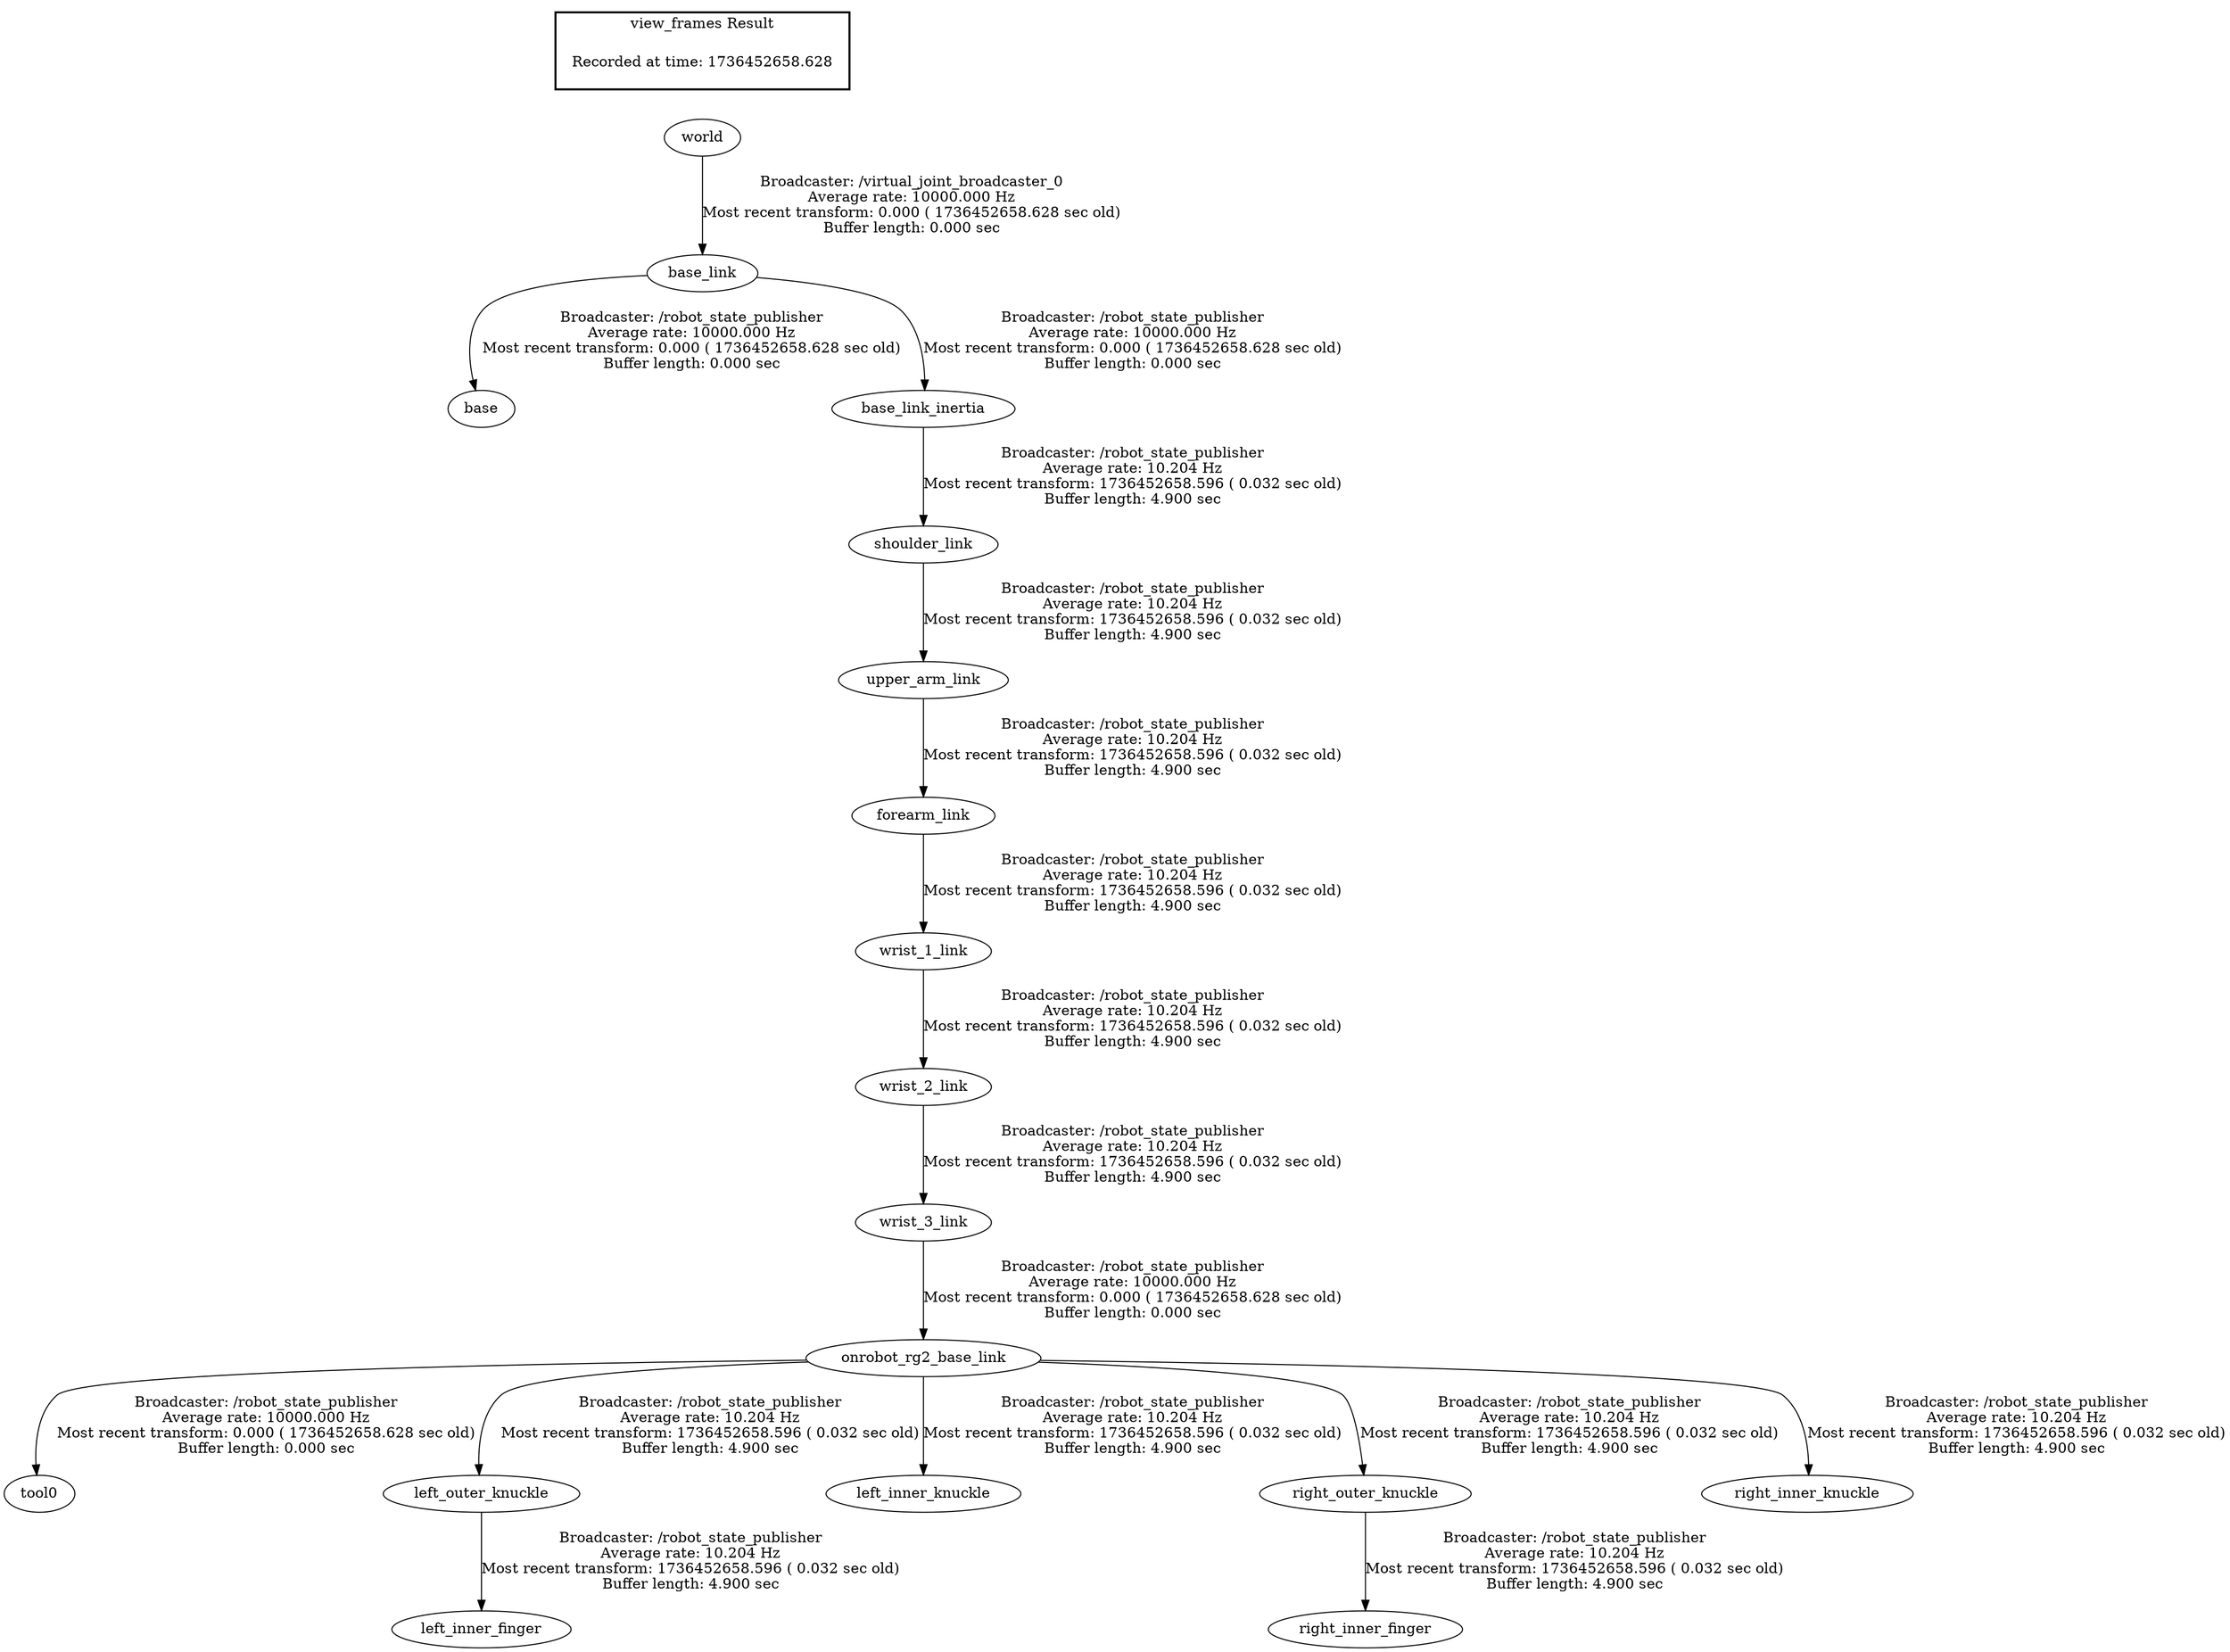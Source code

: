 digraph G {
"world" -> "base_link"[label="Broadcaster: /virtual_joint_broadcaster_0\nAverage rate: 10000.000 Hz\nMost recent transform: 0.000 ( 1736452658.628 sec old)\nBuffer length: 0.000 sec\n"];
"base_link" -> "base"[label="Broadcaster: /robot_state_publisher\nAverage rate: 10000.000 Hz\nMost recent transform: 0.000 ( 1736452658.628 sec old)\nBuffer length: 0.000 sec\n"];
"base_link" -> "base_link_inertia"[label="Broadcaster: /robot_state_publisher\nAverage rate: 10000.000 Hz\nMost recent transform: 0.000 ( 1736452658.628 sec old)\nBuffer length: 0.000 sec\n"];
"onrobot_rg2_base_link" -> "tool0"[label="Broadcaster: /robot_state_publisher\nAverage rate: 10000.000 Hz\nMost recent transform: 0.000 ( 1736452658.628 sec old)\nBuffer length: 0.000 sec\n"];
"wrist_3_link" -> "onrobot_rg2_base_link"[label="Broadcaster: /robot_state_publisher\nAverage rate: 10000.000 Hz\nMost recent transform: 0.000 ( 1736452658.628 sec old)\nBuffer length: 0.000 sec\n"];
"wrist_2_link" -> "wrist_3_link"[label="Broadcaster: /robot_state_publisher\nAverage rate: 10.204 Hz\nMost recent transform: 1736452658.596 ( 0.032 sec old)\nBuffer length: 4.900 sec\n"];
"upper_arm_link" -> "forearm_link"[label="Broadcaster: /robot_state_publisher\nAverage rate: 10.204 Hz\nMost recent transform: 1736452658.596 ( 0.032 sec old)\nBuffer length: 4.900 sec\n"];
"shoulder_link" -> "upper_arm_link"[label="Broadcaster: /robot_state_publisher\nAverage rate: 10.204 Hz\nMost recent transform: 1736452658.596 ( 0.032 sec old)\nBuffer length: 4.900 sec\n"];
"onrobot_rg2_base_link" -> "left_outer_knuckle"[label="Broadcaster: /robot_state_publisher\nAverage rate: 10.204 Hz\nMost recent transform: 1736452658.596 ( 0.032 sec old)\nBuffer length: 4.900 sec\n"];
"left_outer_knuckle" -> "left_inner_finger"[label="Broadcaster: /robot_state_publisher\nAverage rate: 10.204 Hz\nMost recent transform: 1736452658.596 ( 0.032 sec old)\nBuffer length: 4.900 sec\n"];
"onrobot_rg2_base_link" -> "left_inner_knuckle"[label="Broadcaster: /robot_state_publisher\nAverage rate: 10.204 Hz\nMost recent transform: 1736452658.596 ( 0.032 sec old)\nBuffer length: 4.900 sec\n"];
"right_outer_knuckle" -> "right_inner_finger"[label="Broadcaster: /robot_state_publisher\nAverage rate: 10.204 Hz\nMost recent transform: 1736452658.596 ( 0.032 sec old)\nBuffer length: 4.900 sec\n"];
"onrobot_rg2_base_link" -> "right_outer_knuckle"[label="Broadcaster: /robot_state_publisher\nAverage rate: 10.204 Hz\nMost recent transform: 1736452658.596 ( 0.032 sec old)\nBuffer length: 4.900 sec\n"];
"onrobot_rg2_base_link" -> "right_inner_knuckle"[label="Broadcaster: /robot_state_publisher\nAverage rate: 10.204 Hz\nMost recent transform: 1736452658.596 ( 0.032 sec old)\nBuffer length: 4.900 sec\n"];
"base_link_inertia" -> "shoulder_link"[label="Broadcaster: /robot_state_publisher\nAverage rate: 10.204 Hz\nMost recent transform: 1736452658.596 ( 0.032 sec old)\nBuffer length: 4.900 sec\n"];
"forearm_link" -> "wrist_1_link"[label="Broadcaster: /robot_state_publisher\nAverage rate: 10.204 Hz\nMost recent transform: 1736452658.596 ( 0.032 sec old)\nBuffer length: 4.900 sec\n"];
"wrist_1_link" -> "wrist_2_link"[label="Broadcaster: /robot_state_publisher\nAverage rate: 10.204 Hz\nMost recent transform: 1736452658.596 ( 0.032 sec old)\nBuffer length: 4.900 sec\n"];
edge [style=invis];
 subgraph cluster_legend { style=bold; color=black; label ="view_frames Result";
"Recorded at time: 1736452658.628"[ shape=plaintext ] ;
 }->"world";
}